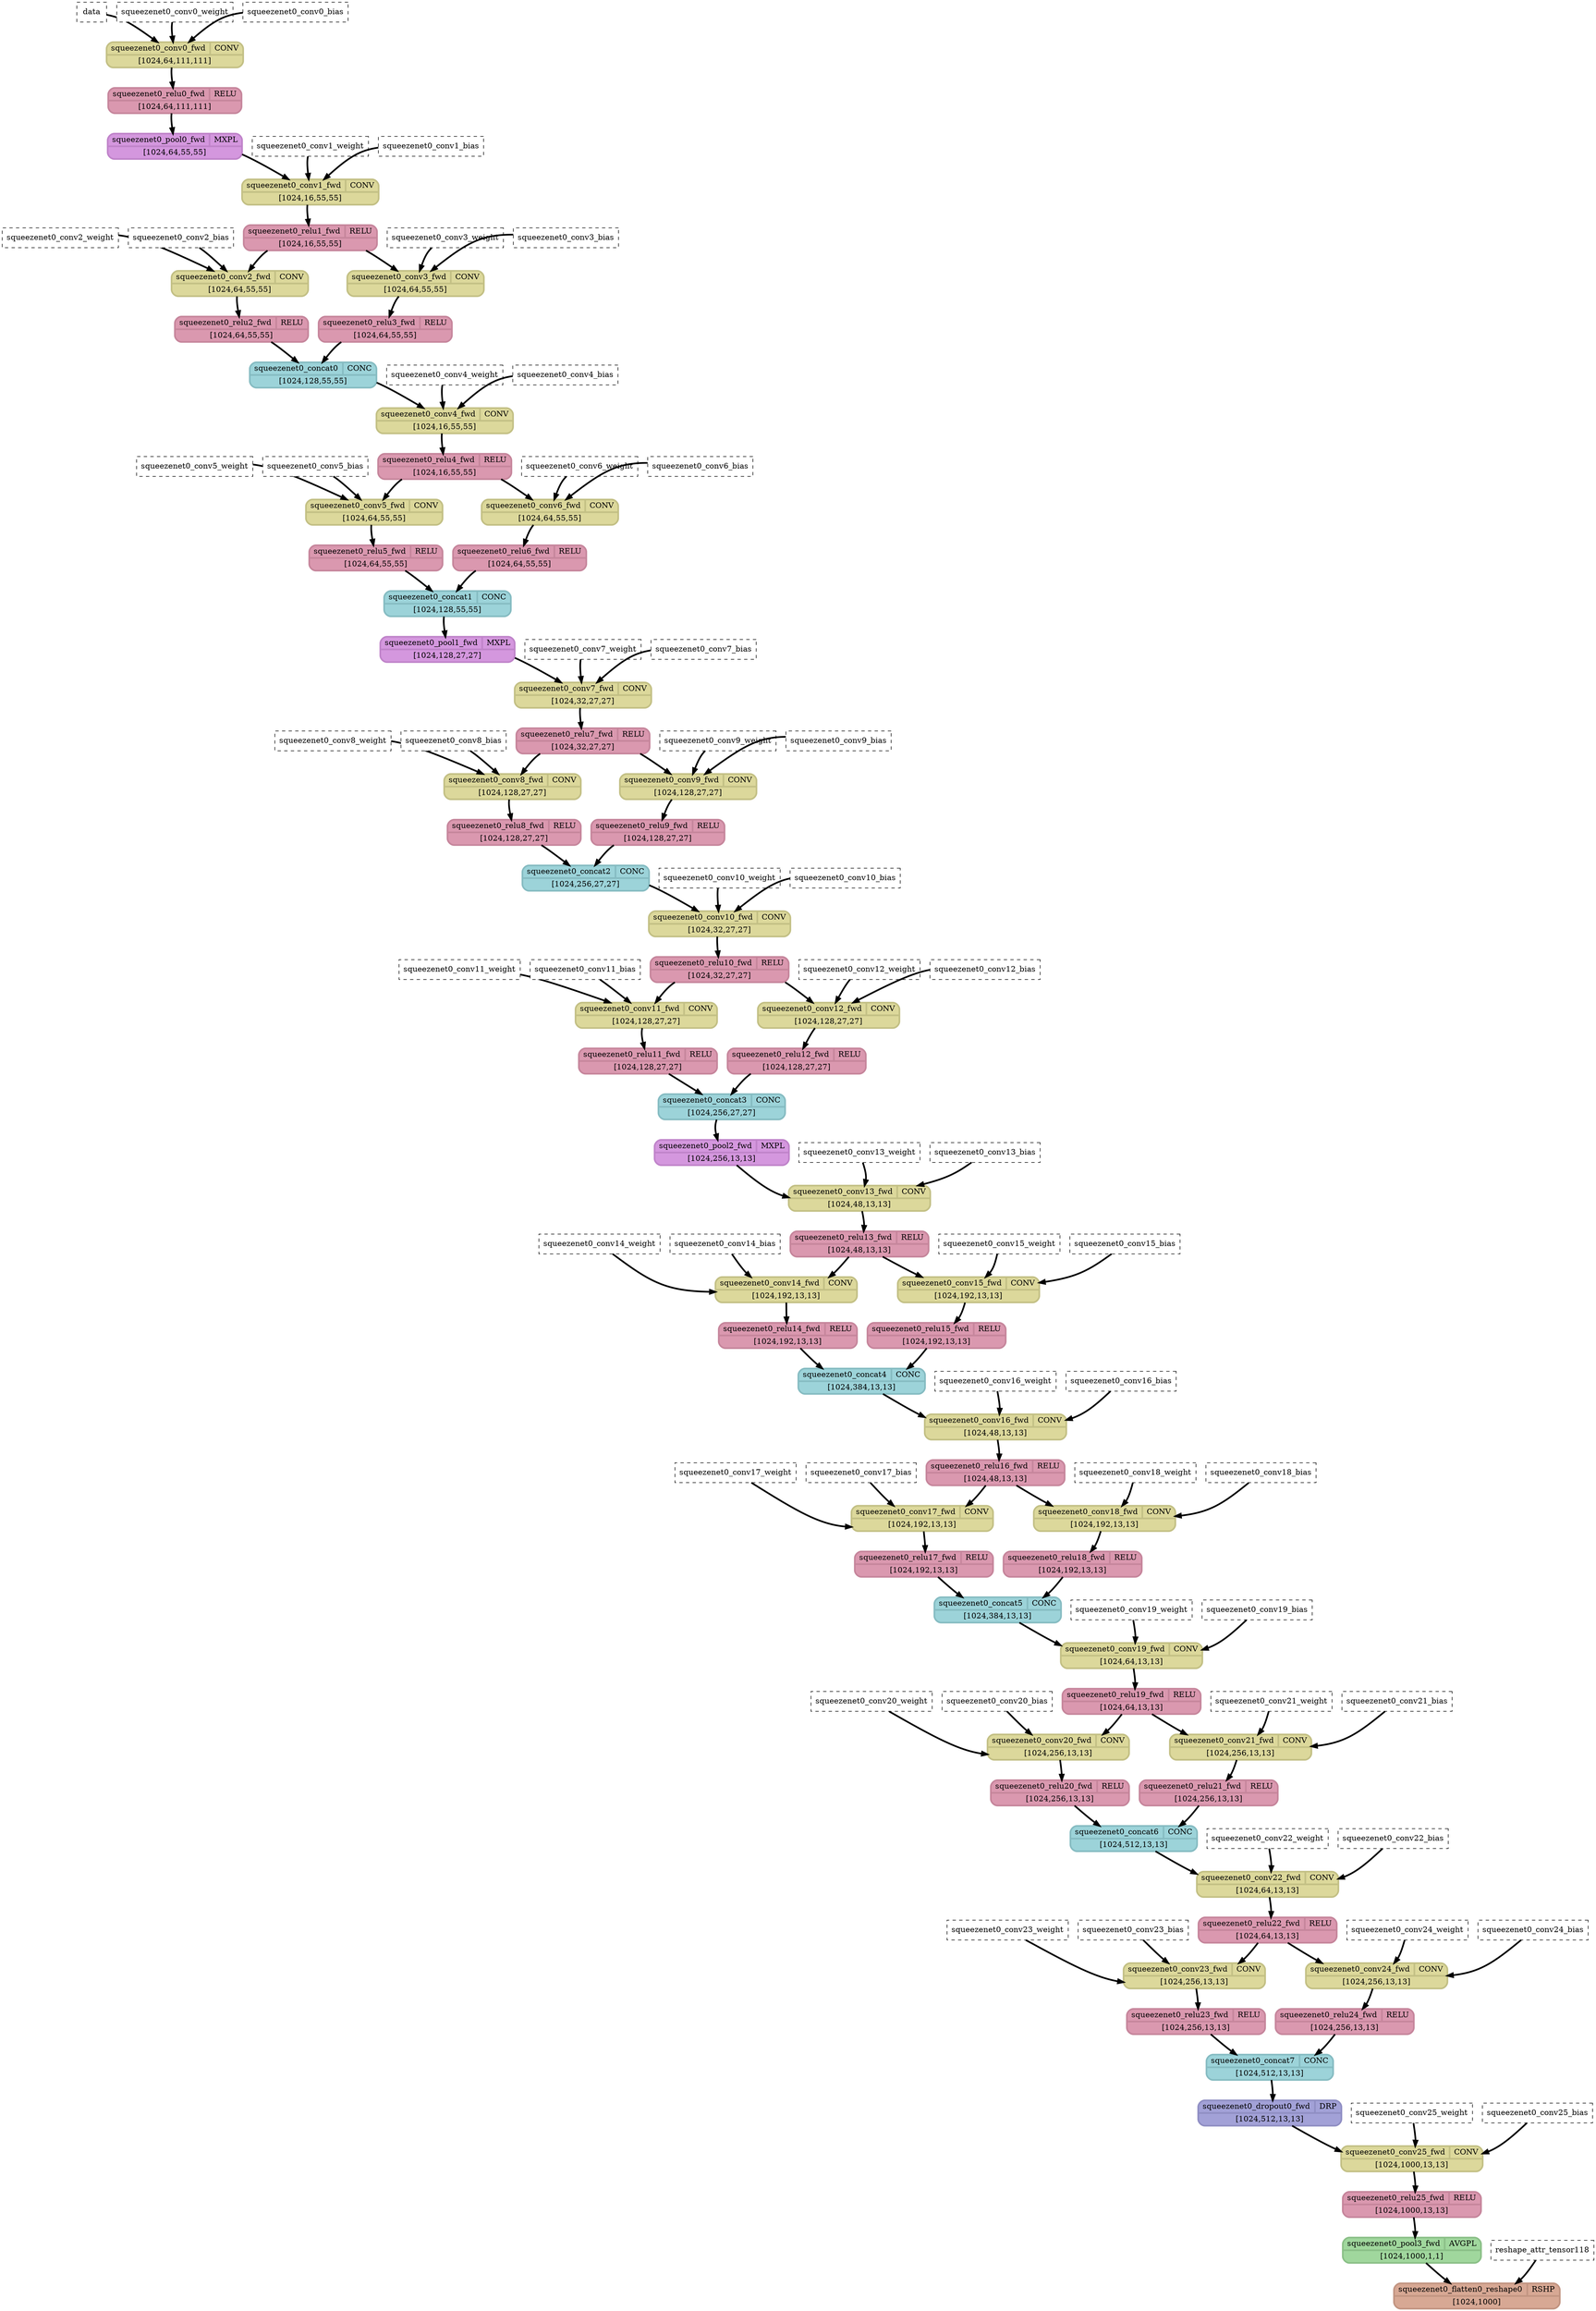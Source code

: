 strict digraph {
  graph [
    rankdir="TB"
    overlap=prism
    overlap_shrink=true
    splines=curved
  ];
  node [
    shape=Mrecord
  ];
  edge [
    penwidth=3
  ];

  // Node definitions.
  "data" [
    id=0
    name="data"
    type=constant_input
    label="data"
    inputs=""
    outputs=""
    shape=box
    style="filled,dashed"
    fillcolor="white"
  ];
  "squeezenet0_conv0_weight" [
    id=1
    name="squeezenet0_conv0_weight"
    type=constant_input
    label="squeezenet0_conv0_weight"
    inputs=""
    outputs=""
    shape=box
    style="filled,dashed"
    fillcolor="white"
  ];
  "squeezenet0_conv0_bias" [
    id=2
    name="squeezenet0_conv0_bias"
    type=constant_input
    label="squeezenet0_conv0_bias"
    inputs=""
    outputs=""
    shape=box
    style="filled,dashed"
    fillcolor="white"
  ];
  "squeezenet0_conv0_fwd" [
    id=3
    name="squeezenet0_conv0_fwd"
    type=Conv
    label="{ {squeezenet0_conv0_fwd  | CONV} | [1024,64,111,111] }"
    inputs="data;squeezenet0_conv0_weight;squeezenet0_conv0_bias"
    outputs="squeezenet0_conv0_fwd"
    penwidth=3
    style=filled
    color="#c3c085"
    fontcolor="#000000"
    fillcolor="#dcd89b"
  ];
  "squeezenet0_relu0_fwd" [
    id=4
    name="squeezenet0_relu0_fwd"
    type=Relu
    label="{ {squeezenet0_relu0_fwd  | RELU} | [1024,64,111,111] }"
    inputs="squeezenet0_conv0_fwd"
    outputs="squeezenet0_relu0_fwd"
    penwidth=3
    style=filled
    color="#c6869c"
    fontcolor="#000000"
    fillcolor="#da98af"
  ];
  "squeezenet0_pool0_fwd" [
    id=5
    name="squeezenet0_pool0_fwd"
    type=MaxPool
    label="{ {squeezenet0_pool0_fwd  | MXPL} | [1024,64,55,55] }"
    inputs="squeezenet0_relu0_fwd"
    outputs="squeezenet0_pool0_fwd"
    penwidth=3
    style=filled
    color="#c084ca"
    fontcolor="#000000"
    fillcolor="#d497de"
  ];
  "squeezenet0_conv1_weight" [
    id=6
    name="squeezenet0_conv1_weight"
    type=constant_input
    label="squeezenet0_conv1_weight"
    inputs=""
    outputs=""
    shape=box
    style="filled,dashed"
    fillcolor="white"
  ];
  "squeezenet0_conv1_bias" [
    id=7
    name="squeezenet0_conv1_bias"
    type=constant_input
    label="squeezenet0_conv1_bias"
    inputs=""
    outputs=""
    shape=box
    style="filled,dashed"
    fillcolor="white"
  ];
  "squeezenet0_conv1_fwd" [
    id=8
    name="squeezenet0_conv1_fwd"
    type=Conv
    label="{ {squeezenet0_conv1_fwd  | CONV} | [1024,16,55,55] }"
    inputs="squeezenet0_pool0_fwd;squeezenet0_conv1_weight;squeezenet0_conv1_bias"
    outputs="squeezenet0_conv1_fwd"
    penwidth=3
    style=filled
    color="#c3c085"
    fontcolor="#000000"
    fillcolor="#dcd89b"
  ];
  "squeezenet0_relu1_fwd" [
    id=9
    name="squeezenet0_relu1_fwd"
    type=Relu
    label="{ {squeezenet0_relu1_fwd  | RELU} | [1024,16,55,55] }"
    inputs="squeezenet0_conv1_fwd"
    outputs="squeezenet0_relu1_fwd"
    penwidth=3
    style=filled
    color="#c6869c"
    fontcolor="#000000"
    fillcolor="#da98af"
  ];
  "squeezenet0_conv2_weight" [
    id=10
    name="squeezenet0_conv2_weight"
    type=constant_input
    label="squeezenet0_conv2_weight"
    inputs=""
    outputs=""
    shape=box
    style="filled,dashed"
    fillcolor="white"
  ];
  "squeezenet0_conv2_bias" [
    id=11
    name="squeezenet0_conv2_bias"
    type=constant_input
    label="squeezenet0_conv2_bias"
    inputs=""
    outputs=""
    shape=box
    style="filled,dashed"
    fillcolor="white"
  ];
  "squeezenet0_conv2_fwd" [
    id=12
    name="squeezenet0_conv2_fwd"
    type=Conv
    label="{ {squeezenet0_conv2_fwd  | CONV} | [1024,64,55,55] }"
    inputs="squeezenet0_relu1_fwd;squeezenet0_conv2_weight;squeezenet0_conv2_bias"
    outputs="squeezenet0_conv2_fwd"
    penwidth=3
    style=filled
    color="#c3c085"
    fontcolor="#000000"
    fillcolor="#dcd89b"
  ];
  "squeezenet0_relu2_fwd" [
    id=13
    name="squeezenet0_relu2_fwd"
    type=Relu
    label="{ {squeezenet0_relu2_fwd  | RELU} | [1024,64,55,55] }"
    inputs="squeezenet0_conv2_fwd"
    outputs="squeezenet0_relu2_fwd"
    penwidth=3
    style=filled
    color="#c6869c"
    fontcolor="#000000"
    fillcolor="#da98af"
  ];
  "squeezenet0_conv3_weight" [
    id=14
    name="squeezenet0_conv3_weight"
    type=constant_input
    label="squeezenet0_conv3_weight"
    inputs=""
    outputs=""
    shape=box
    style="filled,dashed"
    fillcolor="white"
  ];
  "squeezenet0_conv3_bias" [
    id=15
    name="squeezenet0_conv3_bias"
    type=constant_input
    label="squeezenet0_conv3_bias"
    inputs=""
    outputs=""
    shape=box
    style="filled,dashed"
    fillcolor="white"
  ];
  "squeezenet0_conv3_fwd" [
    id=16
    name="squeezenet0_conv3_fwd"
    type=Conv
    label="{ {squeezenet0_conv3_fwd  | CONV} | [1024,64,55,55] }"
    inputs="squeezenet0_relu1_fwd;squeezenet0_conv3_weight;squeezenet0_conv3_bias"
    outputs="squeezenet0_conv3_fwd"
    penwidth=3
    style=filled
    color="#c3c085"
    fontcolor="#000000"
    fillcolor="#dcd89b"
  ];
  "squeezenet0_relu3_fwd" [
    id=17
    name="squeezenet0_relu3_fwd"
    type=Relu
    label="{ {squeezenet0_relu3_fwd  | RELU} | [1024,64,55,55] }"
    inputs="squeezenet0_conv3_fwd"
    outputs="squeezenet0_relu3_fwd"
    penwidth=3
    style=filled
    color="#c6869c"
    fontcolor="#000000"
    fillcolor="#da98af"
  ];
  "squeezenet0_concat0" [
    id=18
    name="squeezenet0_concat0"
    type=Concat
    label="{ {squeezenet0_concat0  | CONC} | [1024,128,55,55] }"
    inputs="squeezenet0_relu2_fwd;squeezenet0_relu3_fwd"
    outputs="squeezenet0_concat0"
    penwidth=3
    style=filled
    color="#86bcc2"
    fontcolor="#000000"
    fillcolor="#9cd3d9"
  ];
  "squeezenet0_conv4_weight" [
    id=19
    name="squeezenet0_conv4_weight"
    type=constant_input
    label="squeezenet0_conv4_weight"
    inputs=""
    outputs=""
    shape=box
    style="filled,dashed"
    fillcolor="white"
  ];
  "squeezenet0_conv4_bias" [
    id=20
    name="squeezenet0_conv4_bias"
    type=constant_input
    label="squeezenet0_conv4_bias"
    inputs=""
    outputs=""
    shape=box
    style="filled,dashed"
    fillcolor="white"
  ];
  "squeezenet0_conv4_fwd" [
    id=21
    name="squeezenet0_conv4_fwd"
    type=Conv
    label="{ {squeezenet0_conv4_fwd  | CONV} | [1024,16,55,55] }"
    inputs="squeezenet0_concat0;squeezenet0_conv4_weight;squeezenet0_conv4_bias"
    outputs="squeezenet0_conv4_fwd"
    penwidth=3
    style=filled
    color="#c3c085"
    fontcolor="#000000"
    fillcolor="#dcd89b"
  ];
  "squeezenet0_relu4_fwd" [
    id=22
    name="squeezenet0_relu4_fwd"
    type=Relu
    label="{ {squeezenet0_relu4_fwd  | RELU} | [1024,16,55,55] }"
    inputs="squeezenet0_conv4_fwd"
    outputs="squeezenet0_relu4_fwd"
    penwidth=3
    style=filled
    color="#c6869c"
    fontcolor="#000000"
    fillcolor="#da98af"
  ];
  "squeezenet0_conv5_weight" [
    id=23
    name="squeezenet0_conv5_weight"
    type=constant_input
    label="squeezenet0_conv5_weight"
    inputs=""
    outputs=""
    shape=box
    style="filled,dashed"
    fillcolor="white"
  ];
  "squeezenet0_conv5_bias" [
    id=24
    name="squeezenet0_conv5_bias"
    type=constant_input
    label="squeezenet0_conv5_bias"
    inputs=""
    outputs=""
    shape=box
    style="filled,dashed"
    fillcolor="white"
  ];
  "squeezenet0_conv5_fwd" [
    id=25
    name="squeezenet0_conv5_fwd"
    type=Conv
    label="{ {squeezenet0_conv5_fwd  | CONV} | [1024,64,55,55] }"
    inputs="squeezenet0_relu4_fwd;squeezenet0_conv5_weight;squeezenet0_conv5_bias"
    outputs="squeezenet0_conv5_fwd"
    penwidth=3
    style=filled
    color="#c3c085"
    fontcolor="#000000"
    fillcolor="#dcd89b"
  ];
  "squeezenet0_relu5_fwd" [
    id=26
    name="squeezenet0_relu5_fwd"
    type=Relu
    label="{ {squeezenet0_relu5_fwd  | RELU} | [1024,64,55,55] }"
    inputs="squeezenet0_conv5_fwd"
    outputs="squeezenet0_relu5_fwd"
    penwidth=3
    style=filled
    color="#c6869c"
    fontcolor="#000000"
    fillcolor="#da98af"
  ];
  "squeezenet0_conv6_weight" [
    id=27
    name="squeezenet0_conv6_weight"
    type=constant_input
    label="squeezenet0_conv6_weight"
    inputs=""
    outputs=""
    shape=box
    style="filled,dashed"
    fillcolor="white"
  ];
  "squeezenet0_conv6_bias" [
    id=28
    name="squeezenet0_conv6_bias"
    type=constant_input
    label="squeezenet0_conv6_bias"
    inputs=""
    outputs=""
    shape=box
    style="filled,dashed"
    fillcolor="white"
  ];
  "squeezenet0_conv6_fwd" [
    id=29
    name="squeezenet0_conv6_fwd"
    type=Conv
    label="{ {squeezenet0_conv6_fwd  | CONV} | [1024,64,55,55] }"
    inputs="squeezenet0_relu4_fwd;squeezenet0_conv6_weight;squeezenet0_conv6_bias"
    outputs="squeezenet0_conv6_fwd"
    penwidth=3
    style=filled
    color="#c3c085"
    fontcolor="#000000"
    fillcolor="#dcd89b"
  ];
  "squeezenet0_relu6_fwd" [
    id=30
    name="squeezenet0_relu6_fwd"
    type=Relu
    label="{ {squeezenet0_relu6_fwd  | RELU} | [1024,64,55,55] }"
    inputs="squeezenet0_conv6_fwd"
    outputs="squeezenet0_relu6_fwd"
    penwidth=3
    style=filled
    color="#c6869c"
    fontcolor="#000000"
    fillcolor="#da98af"
  ];
  "squeezenet0_concat1" [
    id=31
    name="squeezenet0_concat1"
    type=Concat
    label="{ {squeezenet0_concat1  | CONC} | [1024,128,55,55] }"
    inputs="squeezenet0_relu5_fwd;squeezenet0_relu6_fwd"
    outputs="squeezenet0_concat1"
    penwidth=3
    style=filled
    color="#86bcc2"
    fontcolor="#000000"
    fillcolor="#9cd3d9"
  ];
  "squeezenet0_pool1_fwd" [
    id=32
    name="squeezenet0_pool1_fwd"
    type=MaxPool
    label="{ {squeezenet0_pool1_fwd  | MXPL} | [1024,128,27,27] }"
    inputs="squeezenet0_concat1"
    outputs="squeezenet0_pool1_fwd"
    penwidth=3
    style=filled
    color="#c084ca"
    fontcolor="#000000"
    fillcolor="#d497de"
  ];
  "squeezenet0_conv7_weight" [
    id=33
    name="squeezenet0_conv7_weight"
    type=constant_input
    label="squeezenet0_conv7_weight"
    inputs=""
    outputs=""
    shape=box
    style="filled,dashed"
    fillcolor="white"
  ];
  "squeezenet0_conv7_bias" [
    id=34
    name="squeezenet0_conv7_bias"
    type=constant_input
    label="squeezenet0_conv7_bias"
    inputs=""
    outputs=""
    shape=box
    style="filled,dashed"
    fillcolor="white"
  ];
  "squeezenet0_conv7_fwd" [
    id=35
    name="squeezenet0_conv7_fwd"
    type=Conv
    label="{ {squeezenet0_conv7_fwd  | CONV} | [1024,32,27,27] }"
    inputs="squeezenet0_pool1_fwd;squeezenet0_conv7_weight;squeezenet0_conv7_bias"
    outputs="squeezenet0_conv7_fwd"
    penwidth=3
    style=filled
    color="#c3c085"
    fontcolor="#000000"
    fillcolor="#dcd89b"
  ];
  "squeezenet0_relu7_fwd" [
    id=36
    name="squeezenet0_relu7_fwd"
    type=Relu
    label="{ {squeezenet0_relu7_fwd  | RELU} | [1024,32,27,27] }"
    inputs="squeezenet0_conv7_fwd"
    outputs="squeezenet0_relu7_fwd"
    penwidth=3
    style=filled
    color="#c6869c"
    fontcolor="#000000"
    fillcolor="#da98af"
  ];
  "squeezenet0_conv8_weight" [
    id=37
    name="squeezenet0_conv8_weight"
    type=constant_input
    label="squeezenet0_conv8_weight"
    inputs=""
    outputs=""
    shape=box
    style="filled,dashed"
    fillcolor="white"
  ];
  "squeezenet0_conv8_bias" [
    id=38
    name="squeezenet0_conv8_bias"
    type=constant_input
    label="squeezenet0_conv8_bias"
    inputs=""
    outputs=""
    shape=box
    style="filled,dashed"
    fillcolor="white"
  ];
  "squeezenet0_conv8_fwd" [
    id=39
    name="squeezenet0_conv8_fwd"
    type=Conv
    label="{ {squeezenet0_conv8_fwd  | CONV} | [1024,128,27,27] }"
    inputs="squeezenet0_relu7_fwd;squeezenet0_conv8_weight;squeezenet0_conv8_bias"
    outputs="squeezenet0_conv8_fwd"
    penwidth=3
    style=filled
    color="#c3c085"
    fontcolor="#000000"
    fillcolor="#dcd89b"
  ];
  "squeezenet0_relu8_fwd" [
    id=40
    name="squeezenet0_relu8_fwd"
    type=Relu
    label="{ {squeezenet0_relu8_fwd  | RELU} | [1024,128,27,27] }"
    inputs="squeezenet0_conv8_fwd"
    outputs="squeezenet0_relu8_fwd"
    penwidth=3
    style=filled
    color="#c6869c"
    fontcolor="#000000"
    fillcolor="#da98af"
  ];
  "squeezenet0_conv9_weight" [
    id=41
    name="squeezenet0_conv9_weight"
    type=constant_input
    label="squeezenet0_conv9_weight"
    inputs=""
    outputs=""
    shape=box
    style="filled,dashed"
    fillcolor="white"
  ];
  "squeezenet0_conv9_bias" [
    id=42
    name="squeezenet0_conv9_bias"
    type=constant_input
    label="squeezenet0_conv9_bias"
    inputs=""
    outputs=""
    shape=box
    style="filled,dashed"
    fillcolor="white"
  ];
  "squeezenet0_conv9_fwd" [
    id=43
    name="squeezenet0_conv9_fwd"
    type=Conv
    label="{ {squeezenet0_conv9_fwd  | CONV} | [1024,128,27,27] }"
    inputs="squeezenet0_relu7_fwd;squeezenet0_conv9_weight;squeezenet0_conv9_bias"
    outputs="squeezenet0_conv9_fwd"
    penwidth=3
    style=filled
    color="#c3c085"
    fontcolor="#000000"
    fillcolor="#dcd89b"
  ];
  "squeezenet0_relu9_fwd" [
    id=44
    name="squeezenet0_relu9_fwd"
    type=Relu
    label="{ {squeezenet0_relu9_fwd  | RELU} | [1024,128,27,27] }"
    inputs="squeezenet0_conv9_fwd"
    outputs="squeezenet0_relu9_fwd"
    penwidth=3
    style=filled
    color="#c6869c"
    fontcolor="#000000"
    fillcolor="#da98af"
  ];
  "squeezenet0_concat2" [
    id=45
    name="squeezenet0_concat2"
    type=Concat
    label="{ {squeezenet0_concat2  | CONC} | [1024,256,27,27] }"
    inputs="squeezenet0_relu8_fwd;squeezenet0_relu9_fwd"
    outputs="squeezenet0_concat2"
    penwidth=3
    style=filled
    color="#86bcc2"
    fontcolor="#000000"
    fillcolor="#9cd3d9"
  ];
  "squeezenet0_conv10_weight" [
    id=46
    name="squeezenet0_conv10_weight"
    type=constant_input
    label="squeezenet0_conv10_weight"
    inputs=""
    outputs=""
    shape=box
    style="filled,dashed"
    fillcolor="white"
  ];
  "squeezenet0_conv10_bias" [
    id=47
    name="squeezenet0_conv10_bias"
    type=constant_input
    label="squeezenet0_conv10_bias"
    inputs=""
    outputs=""
    shape=box
    style="filled,dashed"
    fillcolor="white"
  ];
  "squeezenet0_conv10_fwd" [
    id=48
    name="squeezenet0_conv10_fwd"
    type=Conv
    label="{ {squeezenet0_conv10_fwd  | CONV} | [1024,32,27,27] }"
    inputs="squeezenet0_concat2;squeezenet0_conv10_weight;squeezenet0_conv10_bias"
    outputs="squeezenet0_conv10_fwd"
    penwidth=3
    style=filled
    color="#c3c085"
    fontcolor="#000000"
    fillcolor="#dcd89b"
  ];
  "squeezenet0_relu10_fwd" [
    id=49
    name="squeezenet0_relu10_fwd"
    type=Relu
    label="{ {squeezenet0_relu10_fwd  | RELU} | [1024,32,27,27] }"
    inputs="squeezenet0_conv10_fwd"
    outputs="squeezenet0_relu10_fwd"
    penwidth=3
    style=filled
    color="#c6869c"
    fontcolor="#000000"
    fillcolor="#da98af"
  ];
  "squeezenet0_conv11_weight" [
    id=50
    name="squeezenet0_conv11_weight"
    type=constant_input
    label="squeezenet0_conv11_weight"
    inputs=""
    outputs=""
    shape=box
    style="filled,dashed"
    fillcolor="white"
  ];
  "squeezenet0_conv11_bias" [
    id=51
    name="squeezenet0_conv11_bias"
    type=constant_input
    label="squeezenet0_conv11_bias"
    inputs=""
    outputs=""
    shape=box
    style="filled,dashed"
    fillcolor="white"
  ];
  "squeezenet0_conv11_fwd" [
    id=52
    name="squeezenet0_conv11_fwd"
    type=Conv
    label="{ {squeezenet0_conv11_fwd  | CONV} | [1024,128,27,27] }"
    inputs="squeezenet0_relu10_fwd;squeezenet0_conv11_weight;squeezenet0_conv11_bias"
    outputs="squeezenet0_conv11_fwd"
    penwidth=3
    style=filled
    color="#c3c085"
    fontcolor="#000000"
    fillcolor="#dcd89b"
  ];
  "squeezenet0_relu11_fwd" [
    id=53
    name="squeezenet0_relu11_fwd"
    type=Relu
    label="{ {squeezenet0_relu11_fwd  | RELU} | [1024,128,27,27] }"
    inputs="squeezenet0_conv11_fwd"
    outputs="squeezenet0_relu11_fwd"
    penwidth=3
    style=filled
    color="#c6869c"
    fontcolor="#000000"
    fillcolor="#da98af"
  ];
  "squeezenet0_conv12_weight" [
    id=54
    name="squeezenet0_conv12_weight"
    type=constant_input
    label="squeezenet0_conv12_weight"
    inputs=""
    outputs=""
    shape=box
    style="filled,dashed"
    fillcolor="white"
  ];
  "squeezenet0_conv12_bias" [
    id=55
    name="squeezenet0_conv12_bias"
    type=constant_input
    label="squeezenet0_conv12_bias"
    inputs=""
    outputs=""
    shape=box
    style="filled,dashed"
    fillcolor="white"
  ];
  "squeezenet0_conv12_fwd" [
    id=56
    name="squeezenet0_conv12_fwd"
    type=Conv
    label="{ {squeezenet0_conv12_fwd  | CONV} | [1024,128,27,27] }"
    inputs="squeezenet0_relu10_fwd;squeezenet0_conv12_weight;squeezenet0_conv12_bias"
    outputs="squeezenet0_conv12_fwd"
    penwidth=3
    style=filled
    color="#c3c085"
    fontcolor="#000000"
    fillcolor="#dcd89b"
  ];
  "squeezenet0_relu12_fwd" [
    id=57
    name="squeezenet0_relu12_fwd"
    type=Relu
    label="{ {squeezenet0_relu12_fwd  | RELU} | [1024,128,27,27] }"
    inputs="squeezenet0_conv12_fwd"
    outputs="squeezenet0_relu12_fwd"
    penwidth=3
    style=filled
    color="#c6869c"
    fontcolor="#000000"
    fillcolor="#da98af"
  ];
  "squeezenet0_concat3" [
    id=58
    name="squeezenet0_concat3"
    type=Concat
    label="{ {squeezenet0_concat3  | CONC} | [1024,256,27,27] }"
    inputs="squeezenet0_relu11_fwd;squeezenet0_relu12_fwd"
    outputs="squeezenet0_concat3"
    penwidth=3
    style=filled
    color="#86bcc2"
    fontcolor="#000000"
    fillcolor="#9cd3d9"
  ];
  "squeezenet0_pool2_fwd" [
    id=59
    name="squeezenet0_pool2_fwd"
    type=MaxPool
    label="{ {squeezenet0_pool2_fwd  | MXPL} | [1024,256,13,13] }"
    inputs="squeezenet0_concat3"
    outputs="squeezenet0_pool2_fwd"
    penwidth=3
    style=filled
    color="#c084ca"
    fontcolor="#000000"
    fillcolor="#d497de"
  ];
  "squeezenet0_conv13_weight" [
    id=60
    name="squeezenet0_conv13_weight"
    type=constant_input
    label="squeezenet0_conv13_weight"
    inputs=""
    outputs=""
    shape=box
    style="filled,dashed"
    fillcolor="white"
  ];
  "squeezenet0_conv13_bias" [
    id=61
    name="squeezenet0_conv13_bias"
    type=constant_input
    label="squeezenet0_conv13_bias"
    inputs=""
    outputs=""
    shape=box
    style="filled,dashed"
    fillcolor="white"
  ];
  "squeezenet0_conv13_fwd" [
    id=62
    name="squeezenet0_conv13_fwd"
    type=Conv
    label="{ {squeezenet0_conv13_fwd  | CONV} | [1024,48,13,13] }"
    inputs="squeezenet0_pool2_fwd;squeezenet0_conv13_weight;squeezenet0_conv13_bias"
    outputs="squeezenet0_conv13_fwd"
    penwidth=3
    style=filled
    color="#c3c085"
    fontcolor="#000000"
    fillcolor="#dcd89b"
  ];
  "squeezenet0_relu13_fwd" [
    id=63
    name="squeezenet0_relu13_fwd"
    type=Relu
    label="{ {squeezenet0_relu13_fwd  | RELU} | [1024,48,13,13] }"
    inputs="squeezenet0_conv13_fwd"
    outputs="squeezenet0_relu13_fwd"
    penwidth=3
    style=filled
    color="#c6869c"
    fontcolor="#000000"
    fillcolor="#da98af"
  ];
  "squeezenet0_conv14_weight" [
    id=64
    name="squeezenet0_conv14_weight"
    type=constant_input
    label="squeezenet0_conv14_weight"
    inputs=""
    outputs=""
    shape=box
    style="filled,dashed"
    fillcolor="white"
  ];
  "squeezenet0_conv14_bias" [
    id=65
    name="squeezenet0_conv14_bias"
    type=constant_input
    label="squeezenet0_conv14_bias"
    inputs=""
    outputs=""
    shape=box
    style="filled,dashed"
    fillcolor="white"
  ];
  "squeezenet0_conv14_fwd" [
    id=66
    name="squeezenet0_conv14_fwd"
    type=Conv
    label="{ {squeezenet0_conv14_fwd  | CONV} | [1024,192,13,13] }"
    inputs="squeezenet0_relu13_fwd;squeezenet0_conv14_weight;squeezenet0_conv14_bias"
    outputs="squeezenet0_conv14_fwd"
    penwidth=3
    style=filled
    color="#c3c085"
    fontcolor="#000000"
    fillcolor="#dcd89b"
  ];
  "squeezenet0_relu14_fwd" [
    id=67
    name="squeezenet0_relu14_fwd"
    type=Relu
    label="{ {squeezenet0_relu14_fwd  | RELU} | [1024,192,13,13] }"
    inputs="squeezenet0_conv14_fwd"
    outputs="squeezenet0_relu14_fwd"
    penwidth=3
    style=filled
    color="#c6869c"
    fontcolor="#000000"
    fillcolor="#da98af"
  ];
  "squeezenet0_conv15_weight" [
    id=68
    name="squeezenet0_conv15_weight"
    type=constant_input
    label="squeezenet0_conv15_weight"
    inputs=""
    outputs=""
    shape=box
    style="filled,dashed"
    fillcolor="white"
  ];
  "squeezenet0_conv15_bias" [
    id=69
    name="squeezenet0_conv15_bias"
    type=constant_input
    label="squeezenet0_conv15_bias"
    inputs=""
    outputs=""
    shape=box
    style="filled,dashed"
    fillcolor="white"
  ];
  "squeezenet0_conv15_fwd" [
    id=70
    name="squeezenet0_conv15_fwd"
    type=Conv
    label="{ {squeezenet0_conv15_fwd  | CONV} | [1024,192,13,13] }"
    inputs="squeezenet0_relu13_fwd;squeezenet0_conv15_weight;squeezenet0_conv15_bias"
    outputs="squeezenet0_conv15_fwd"
    penwidth=3
    style=filled
    color="#c3c085"
    fontcolor="#000000"
    fillcolor="#dcd89b"
  ];
  "squeezenet0_relu15_fwd" [
    id=71
    name="squeezenet0_relu15_fwd"
    type=Relu
    label="{ {squeezenet0_relu15_fwd  | RELU} | [1024,192,13,13] }"
    inputs="squeezenet0_conv15_fwd"
    outputs="squeezenet0_relu15_fwd"
    penwidth=3
    style=filled
    color="#c6869c"
    fontcolor="#000000"
    fillcolor="#da98af"
  ];
  "squeezenet0_concat4" [
    id=72
    name="squeezenet0_concat4"
    type=Concat
    label="{ {squeezenet0_concat4  | CONC} | [1024,384,13,13] }"
    inputs="squeezenet0_relu14_fwd;squeezenet0_relu15_fwd"
    outputs="squeezenet0_concat4"
    penwidth=3
    style=filled
    color="#86bcc2"
    fontcolor="#000000"
    fillcolor="#9cd3d9"
  ];
  "squeezenet0_conv16_weight" [
    id=73
    name="squeezenet0_conv16_weight"
    type=constant_input
    label="squeezenet0_conv16_weight"
    inputs=""
    outputs=""
    shape=box
    style="filled,dashed"
    fillcolor="white"
  ];
  "squeezenet0_conv16_bias" [
    id=74
    name="squeezenet0_conv16_bias"
    type=constant_input
    label="squeezenet0_conv16_bias"
    inputs=""
    outputs=""
    shape=box
    style="filled,dashed"
    fillcolor="white"
  ];
  "squeezenet0_conv16_fwd" [
    id=75
    name="squeezenet0_conv16_fwd"
    type=Conv
    label="{ {squeezenet0_conv16_fwd  | CONV} | [1024,48,13,13] }"
    inputs="squeezenet0_concat4;squeezenet0_conv16_weight;squeezenet0_conv16_bias"
    outputs="squeezenet0_conv16_fwd"
    penwidth=3
    style=filled
    color="#c3c085"
    fontcolor="#000000"
    fillcolor="#dcd89b"
  ];
  "squeezenet0_relu16_fwd" [
    id=76
    name="squeezenet0_relu16_fwd"
    type=Relu
    label="{ {squeezenet0_relu16_fwd  | RELU} | [1024,48,13,13] }"
    inputs="squeezenet0_conv16_fwd"
    outputs="squeezenet0_relu16_fwd"
    penwidth=3
    style=filled
    color="#c6869c"
    fontcolor="#000000"
    fillcolor="#da98af"
  ];
  "squeezenet0_conv17_weight" [
    id=77
    name="squeezenet0_conv17_weight"
    type=constant_input
    label="squeezenet0_conv17_weight"
    inputs=""
    outputs=""
    shape=box
    style="filled,dashed"
    fillcolor="white"
  ];
  "squeezenet0_conv17_bias" [
    id=78
    name="squeezenet0_conv17_bias"
    type=constant_input
    label="squeezenet0_conv17_bias"
    inputs=""
    outputs=""
    shape=box
    style="filled,dashed"
    fillcolor="white"
  ];
  "squeezenet0_conv17_fwd" [
    id=79
    name="squeezenet0_conv17_fwd"
    type=Conv
    label="{ {squeezenet0_conv17_fwd  | CONV} | [1024,192,13,13] }"
    inputs="squeezenet0_relu16_fwd;squeezenet0_conv17_weight;squeezenet0_conv17_bias"
    outputs="squeezenet0_conv17_fwd"
    penwidth=3
    style=filled
    color="#c3c085"
    fontcolor="#000000"
    fillcolor="#dcd89b"
  ];
  "squeezenet0_relu17_fwd" [
    id=80
    name="squeezenet0_relu17_fwd"
    type=Relu
    label="{ {squeezenet0_relu17_fwd  | RELU} | [1024,192,13,13] }"
    inputs="squeezenet0_conv17_fwd"
    outputs="squeezenet0_relu17_fwd"
    penwidth=3
    style=filled
    color="#c6869c"
    fontcolor="#000000"
    fillcolor="#da98af"
  ];
  "squeezenet0_conv18_weight" [
    id=81
    name="squeezenet0_conv18_weight"
    type=constant_input
    label="squeezenet0_conv18_weight"
    inputs=""
    outputs=""
    shape=box
    style="filled,dashed"
    fillcolor="white"
  ];
  "squeezenet0_conv18_bias" [
    id=82
    name="squeezenet0_conv18_bias"
    type=constant_input
    label="squeezenet0_conv18_bias"
    inputs=""
    outputs=""
    shape=box
    style="filled,dashed"
    fillcolor="white"
  ];
  "squeezenet0_conv18_fwd" [
    id=83
    name="squeezenet0_conv18_fwd"
    type=Conv
    label="{ {squeezenet0_conv18_fwd  | CONV} | [1024,192,13,13] }"
    inputs="squeezenet0_relu16_fwd;squeezenet0_conv18_weight;squeezenet0_conv18_bias"
    outputs="squeezenet0_conv18_fwd"
    penwidth=3
    style=filled
    color="#c3c085"
    fontcolor="#000000"
    fillcolor="#dcd89b"
  ];
  "squeezenet0_relu18_fwd" [
    id=84
    name="squeezenet0_relu18_fwd"
    type=Relu
    label="{ {squeezenet0_relu18_fwd  | RELU} | [1024,192,13,13] }"
    inputs="squeezenet0_conv18_fwd"
    outputs="squeezenet0_relu18_fwd"
    penwidth=3
    style=filled
    color="#c6869c"
    fontcolor="#000000"
    fillcolor="#da98af"
  ];
  "squeezenet0_concat5" [
    id=85
    name="squeezenet0_concat5"
    type=Concat
    label="{ {squeezenet0_concat5  | CONC} | [1024,384,13,13] }"
    inputs="squeezenet0_relu17_fwd;squeezenet0_relu18_fwd"
    outputs="squeezenet0_concat5"
    penwidth=3
    style=filled
    color="#86bcc2"
    fontcolor="#000000"
    fillcolor="#9cd3d9"
  ];
  "squeezenet0_conv19_weight" [
    id=86
    name="squeezenet0_conv19_weight"
    type=constant_input
    label="squeezenet0_conv19_weight"
    inputs=""
    outputs=""
    shape=box
    style="filled,dashed"
    fillcolor="white"
  ];
  "squeezenet0_conv19_bias" [
    id=87
    name="squeezenet0_conv19_bias"
    type=constant_input
    label="squeezenet0_conv19_bias"
    inputs=""
    outputs=""
    shape=box
    style="filled,dashed"
    fillcolor="white"
  ];
  "squeezenet0_conv19_fwd" [
    id=88
    name="squeezenet0_conv19_fwd"
    type=Conv
    label="{ {squeezenet0_conv19_fwd  | CONV} | [1024,64,13,13] }"
    inputs="squeezenet0_concat5;squeezenet0_conv19_weight;squeezenet0_conv19_bias"
    outputs="squeezenet0_conv19_fwd"
    penwidth=3
    style=filled
    color="#c3c085"
    fontcolor="#000000"
    fillcolor="#dcd89b"
  ];
  "squeezenet0_relu19_fwd" [
    id=89
    name="squeezenet0_relu19_fwd"
    type=Relu
    label="{ {squeezenet0_relu19_fwd  | RELU} | [1024,64,13,13] }"
    inputs="squeezenet0_conv19_fwd"
    outputs="squeezenet0_relu19_fwd"
    penwidth=3
    style=filled
    color="#c6869c"
    fontcolor="#000000"
    fillcolor="#da98af"
  ];
  "squeezenet0_conv20_weight" [
    id=90
    name="squeezenet0_conv20_weight"
    type=constant_input
    label="squeezenet0_conv20_weight"
    inputs=""
    outputs=""
    shape=box
    style="filled,dashed"
    fillcolor="white"
  ];
  "squeezenet0_conv20_bias" [
    id=91
    name="squeezenet0_conv20_bias"
    type=constant_input
    label="squeezenet0_conv20_bias"
    inputs=""
    outputs=""
    shape=box
    style="filled,dashed"
    fillcolor="white"
  ];
  "squeezenet0_conv20_fwd" [
    id=92
    name="squeezenet0_conv20_fwd"
    type=Conv
    label="{ {squeezenet0_conv20_fwd  | CONV} | [1024,256,13,13] }"
    inputs="squeezenet0_relu19_fwd;squeezenet0_conv20_weight;squeezenet0_conv20_bias"
    outputs="squeezenet0_conv20_fwd"
    penwidth=3
    style=filled
    color="#c3c085"
    fontcolor="#000000"
    fillcolor="#dcd89b"
  ];
  "squeezenet0_relu20_fwd" [
    id=93
    name="squeezenet0_relu20_fwd"
    type=Relu
    label="{ {squeezenet0_relu20_fwd  | RELU} | [1024,256,13,13] }"
    inputs="squeezenet0_conv20_fwd"
    outputs="squeezenet0_relu20_fwd"
    penwidth=3
    style=filled
    color="#c6869c"
    fontcolor="#000000"
    fillcolor="#da98af"
  ];
  "squeezenet0_conv21_weight" [
    id=94
    name="squeezenet0_conv21_weight"
    type=constant_input
    label="squeezenet0_conv21_weight"
    inputs=""
    outputs=""
    shape=box
    style="filled,dashed"
    fillcolor="white"
  ];
  "squeezenet0_conv21_bias" [
    id=95
    name="squeezenet0_conv21_bias"
    type=constant_input
    label="squeezenet0_conv21_bias"
    inputs=""
    outputs=""
    shape=box
    style="filled,dashed"
    fillcolor="white"
  ];
  "squeezenet0_conv21_fwd" [
    id=96
    name="squeezenet0_conv21_fwd"
    type=Conv
    label="{ {squeezenet0_conv21_fwd  | CONV} | [1024,256,13,13] }"
    inputs="squeezenet0_relu19_fwd;squeezenet0_conv21_weight;squeezenet0_conv21_bias"
    outputs="squeezenet0_conv21_fwd"
    penwidth=3
    style=filled
    color="#c3c085"
    fontcolor="#000000"
    fillcolor="#dcd89b"
  ];
  "squeezenet0_relu21_fwd" [
    id=97
    name="squeezenet0_relu21_fwd"
    type=Relu
    label="{ {squeezenet0_relu21_fwd  | RELU} | [1024,256,13,13] }"
    inputs="squeezenet0_conv21_fwd"
    outputs="squeezenet0_relu21_fwd"
    penwidth=3
    style=filled
    color="#c6869c"
    fontcolor="#000000"
    fillcolor="#da98af"
  ];
  "squeezenet0_concat6" [
    id=98
    name="squeezenet0_concat6"
    type=Concat
    label="{ {squeezenet0_concat6  | CONC} | [1024,512,13,13] }"
    inputs="squeezenet0_relu20_fwd;squeezenet0_relu21_fwd"
    outputs="squeezenet0_concat6"
    penwidth=3
    style=filled
    color="#86bcc2"
    fontcolor="#000000"
    fillcolor="#9cd3d9"
  ];
  "squeezenet0_conv22_weight" [
    id=99
    name="squeezenet0_conv22_weight"
    type=constant_input
    label="squeezenet0_conv22_weight"
    inputs=""
    outputs=""
    shape=box
    style="filled,dashed"
    fillcolor="white"
  ];
  "squeezenet0_conv22_bias" [
    id=100
    name="squeezenet0_conv22_bias"
    type=constant_input
    label="squeezenet0_conv22_bias"
    inputs=""
    outputs=""
    shape=box
    style="filled,dashed"
    fillcolor="white"
  ];
  "squeezenet0_conv22_fwd" [
    id=101
    name="squeezenet0_conv22_fwd"
    type=Conv
    label="{ {squeezenet0_conv22_fwd  | CONV} | [1024,64,13,13] }"
    inputs="squeezenet0_concat6;squeezenet0_conv22_weight;squeezenet0_conv22_bias"
    outputs="squeezenet0_conv22_fwd"
    penwidth=3
    style=filled
    color="#c3c085"
    fontcolor="#000000"
    fillcolor="#dcd89b"
  ];
  "squeezenet0_relu22_fwd" [
    id=102
    name="squeezenet0_relu22_fwd"
    type=Relu
    label="{ {squeezenet0_relu22_fwd  | RELU} | [1024,64,13,13] }"
    inputs="squeezenet0_conv22_fwd"
    outputs="squeezenet0_relu22_fwd"
    penwidth=3
    style=filled
    color="#c6869c"
    fontcolor="#000000"
    fillcolor="#da98af"
  ];
  "squeezenet0_conv23_weight" [
    id=103
    name="squeezenet0_conv23_weight"
    type=constant_input
    label="squeezenet0_conv23_weight"
    inputs=""
    outputs=""
    shape=box
    style="filled,dashed"
    fillcolor="white"
  ];
  "squeezenet0_conv23_bias" [
    id=104
    name="squeezenet0_conv23_bias"
    type=constant_input
    label="squeezenet0_conv23_bias"
    inputs=""
    outputs=""
    shape=box
    style="filled,dashed"
    fillcolor="white"
  ];
  "squeezenet0_conv23_fwd" [
    id=105
    name="squeezenet0_conv23_fwd"
    type=Conv
    label="{ {squeezenet0_conv23_fwd  | CONV} | [1024,256,13,13] }"
    inputs="squeezenet0_relu22_fwd;squeezenet0_conv23_weight;squeezenet0_conv23_bias"
    outputs="squeezenet0_conv23_fwd"
    penwidth=3
    style=filled
    color="#c3c085"
    fontcolor="#000000"
    fillcolor="#dcd89b"
  ];
  "squeezenet0_relu23_fwd" [
    id=106
    name="squeezenet0_relu23_fwd"
    type=Relu
    label="{ {squeezenet0_relu23_fwd  | RELU} | [1024,256,13,13] }"
    inputs="squeezenet0_conv23_fwd"
    outputs="squeezenet0_relu23_fwd"
    penwidth=3
    style=filled
    color="#c6869c"
    fontcolor="#000000"
    fillcolor="#da98af"
  ];
  "squeezenet0_conv24_weight" [
    id=107
    name="squeezenet0_conv24_weight"
    type=constant_input
    label="squeezenet0_conv24_weight"
    inputs=""
    outputs=""
    shape=box
    style="filled,dashed"
    fillcolor="white"
  ];
  "squeezenet0_conv24_bias" [
    id=108
    name="squeezenet0_conv24_bias"
    type=constant_input
    label="squeezenet0_conv24_bias"
    inputs=""
    outputs=""
    shape=box
    style="filled,dashed"
    fillcolor="white"
  ];
  "squeezenet0_conv24_fwd" [
    id=109
    name="squeezenet0_conv24_fwd"
    type=Conv
    label="{ {squeezenet0_conv24_fwd  | CONV} | [1024,256,13,13] }"
    inputs="squeezenet0_relu22_fwd;squeezenet0_conv24_weight;squeezenet0_conv24_bias"
    outputs="squeezenet0_conv24_fwd"
    penwidth=3
    style=filled
    color="#c3c085"
    fontcolor="#000000"
    fillcolor="#dcd89b"
  ];
  "squeezenet0_relu24_fwd" [
    id=110
    name="squeezenet0_relu24_fwd"
    type=Relu
    label="{ {squeezenet0_relu24_fwd  | RELU} | [1024,256,13,13] }"
    inputs="squeezenet0_conv24_fwd"
    outputs="squeezenet0_relu24_fwd"
    penwidth=3
    style=filled
    color="#c6869c"
    fontcolor="#000000"
    fillcolor="#da98af"
  ];
  "squeezenet0_concat7" [
    id=111
    name="squeezenet0_concat7"
    type=Concat
    label="{ {squeezenet0_concat7  | CONC} | [1024,512,13,13] }"
    inputs="squeezenet0_relu23_fwd;squeezenet0_relu24_fwd"
    outputs="squeezenet0_concat7"
    penwidth=3
    style=filled
    color="#86bcc2"
    fontcolor="#000000"
    fillcolor="#9cd3d9"
  ];
  "squeezenet0_dropout0_fwd" [
    id=112
    name="squeezenet0_dropout0_fwd"
    type=Dropout
    label="{ {squeezenet0_dropout0_fwd  | DRP} | [1024,512,13,13] }"
    inputs="squeezenet0_concat7"
    outputs="squeezenet0_dropout0_fwd"
    penwidth=3
    style=filled
    color="#908fc4"
    fontcolor="#000000"
    fillcolor="#a2a1d7"
  ];
  "squeezenet0_conv25_weight" [
    id=113
    name="squeezenet0_conv25_weight"
    type=constant_input
    label="squeezenet0_conv25_weight"
    inputs=""
    outputs=""
    shape=box
    style="filled,dashed"
    fillcolor="white"
  ];
  "squeezenet0_conv25_bias" [
    id=114
    name="squeezenet0_conv25_bias"
    type=constant_input
    label="squeezenet0_conv25_bias"
    inputs=""
    outputs=""
    shape=box
    style="filled,dashed"
    fillcolor="white"
  ];
  "squeezenet0_conv25_fwd" [
    id=115
    name="squeezenet0_conv25_fwd"
    type=Conv
    label="{ {squeezenet0_conv25_fwd  | CONV} | [1024,1000,13,13] }"
    inputs="squeezenet0_dropout0_fwd;squeezenet0_conv25_weight;squeezenet0_conv25_bias"
    outputs="squeezenet0_conv25_fwd"
    penwidth=3
    style=filled
    color="#c3c085"
    fontcolor="#000000"
    fillcolor="#dcd89b"
  ];
  "squeezenet0_relu25_fwd" [
    id=116
    name="squeezenet0_relu25_fwd"
    type=Relu
    label="{ {squeezenet0_relu25_fwd  | RELU} | [1024,1000,13,13] }"
    inputs="squeezenet0_conv25_fwd"
    outputs="squeezenet0_relu25_fwd"
    penwidth=3
    style=filled
    color="#c6869c"
    fontcolor="#000000"
    fillcolor="#da98af"
  ];
  "squeezenet0_pool3_fwd" [
    id=117
    name="squeezenet0_pool3_fwd"
    type=AveragePool
    label="{ {squeezenet0_pool3_fwd  | AVGPL} | [1024,1000,1,1] }"
    inputs="squeezenet0_relu25_fwd"
    outputs="squeezenet0_pool3_fwd"
    penwidth=3
    style=filled
    color="#8bc088"
    fontcolor="#000000"
    fillcolor="#a0d79d"
  ];
  "reshape_attr_tensor118" [
    id=118
    name="reshape_attr_tensor118"
    type=constant_input
    label="reshape_attr_tensor118"
    inputs=""
    outputs=""
    shape=box
    style="filled,dashed"
    fillcolor="white"
  ];
  "squeezenet0_flatten0_reshape0" [
    id=119
    name="squeezenet0_flatten0_reshape0"
    type=Reshape
    label="{ {squeezenet0_flatten0_reshape0  | RSHP} | [1024,1000] }"
    inputs="squeezenet0_pool3_fwd;reshape_attr_tensor118"
    outputs="squeezenet0_flatten0_reshape0"
    penwidth=3
    style=filled
    color="#c29582"
    fontcolor="#000000"
    fillcolor="#d7a894"
  ];

  // Edge definitions.
  "data" -> "squeezenet0_conv0_fwd";
  "squeezenet0_conv0_weight" -> "squeezenet0_conv0_fwd";
  "squeezenet0_conv0_bias" -> "squeezenet0_conv0_fwd";
  "squeezenet0_conv0_fwd" -> "squeezenet0_relu0_fwd";
  "squeezenet0_relu0_fwd" -> "squeezenet0_pool0_fwd";
  "squeezenet0_pool0_fwd" -> "squeezenet0_conv1_fwd";
  "squeezenet0_conv1_weight" -> "squeezenet0_conv1_fwd";
  "squeezenet0_conv1_bias" -> "squeezenet0_conv1_fwd";
  "squeezenet0_conv1_fwd" -> "squeezenet0_relu1_fwd";
  "squeezenet0_relu1_fwd" -> "squeezenet0_conv2_fwd";
  "squeezenet0_relu1_fwd" -> "squeezenet0_conv3_fwd";
  "squeezenet0_conv2_weight" -> "squeezenet0_conv2_fwd";
  "squeezenet0_conv2_bias" -> "squeezenet0_conv2_fwd";
  "squeezenet0_conv2_fwd" -> "squeezenet0_relu2_fwd";
  "squeezenet0_relu2_fwd" -> "squeezenet0_concat0";
  "squeezenet0_conv3_weight" -> "squeezenet0_conv3_fwd";
  "squeezenet0_conv3_bias" -> "squeezenet0_conv3_fwd";
  "squeezenet0_conv3_fwd" -> "squeezenet0_relu3_fwd";
  "squeezenet0_relu3_fwd" -> "squeezenet0_concat0";
  "squeezenet0_concat0" -> "squeezenet0_conv4_fwd";
  "squeezenet0_conv4_weight" -> "squeezenet0_conv4_fwd";
  "squeezenet0_conv4_bias" -> "squeezenet0_conv4_fwd";
  "squeezenet0_conv4_fwd" -> "squeezenet0_relu4_fwd";
  "squeezenet0_relu4_fwd" -> "squeezenet0_conv5_fwd";
  "squeezenet0_relu4_fwd" -> "squeezenet0_conv6_fwd";
  "squeezenet0_conv5_weight" -> "squeezenet0_conv5_fwd";
  "squeezenet0_conv5_bias" -> "squeezenet0_conv5_fwd";
  "squeezenet0_conv5_fwd" -> "squeezenet0_relu5_fwd";
  "squeezenet0_relu5_fwd" -> "squeezenet0_concat1";
  "squeezenet0_conv6_weight" -> "squeezenet0_conv6_fwd";
  "squeezenet0_conv6_bias" -> "squeezenet0_conv6_fwd";
  "squeezenet0_conv6_fwd" -> "squeezenet0_relu6_fwd";
  "squeezenet0_relu6_fwd" -> "squeezenet0_concat1";
  "squeezenet0_concat1" -> "squeezenet0_pool1_fwd";
  "squeezenet0_pool1_fwd" -> "squeezenet0_conv7_fwd";
  "squeezenet0_conv7_weight" -> "squeezenet0_conv7_fwd";
  "squeezenet0_conv7_bias" -> "squeezenet0_conv7_fwd";
  "squeezenet0_conv7_fwd" -> "squeezenet0_relu7_fwd";
  "squeezenet0_relu7_fwd" -> "squeezenet0_conv8_fwd";
  "squeezenet0_relu7_fwd" -> "squeezenet0_conv9_fwd";
  "squeezenet0_conv8_weight" -> "squeezenet0_conv8_fwd";
  "squeezenet0_conv8_bias" -> "squeezenet0_conv8_fwd";
  "squeezenet0_conv8_fwd" -> "squeezenet0_relu8_fwd";
  "squeezenet0_relu8_fwd" -> "squeezenet0_concat2";
  "squeezenet0_conv9_weight" -> "squeezenet0_conv9_fwd";
  "squeezenet0_conv9_bias" -> "squeezenet0_conv9_fwd";
  "squeezenet0_conv9_fwd" -> "squeezenet0_relu9_fwd";
  "squeezenet0_relu9_fwd" -> "squeezenet0_concat2";
  "squeezenet0_concat2" -> "squeezenet0_conv10_fwd";
  "squeezenet0_conv10_weight" -> "squeezenet0_conv10_fwd";
  "squeezenet0_conv10_bias" -> "squeezenet0_conv10_fwd";
  "squeezenet0_conv10_fwd" -> "squeezenet0_relu10_fwd";
  "squeezenet0_relu10_fwd" -> "squeezenet0_conv11_fwd";
  "squeezenet0_relu10_fwd" -> "squeezenet0_conv12_fwd";
  "squeezenet0_conv11_weight" -> "squeezenet0_conv11_fwd";
  "squeezenet0_conv11_bias" -> "squeezenet0_conv11_fwd";
  "squeezenet0_conv11_fwd" -> "squeezenet0_relu11_fwd";
  "squeezenet0_relu11_fwd" -> "squeezenet0_concat3";
  "squeezenet0_conv12_weight" -> "squeezenet0_conv12_fwd";
  "squeezenet0_conv12_bias" -> "squeezenet0_conv12_fwd";
  "squeezenet0_conv12_fwd" -> "squeezenet0_relu12_fwd";
  "squeezenet0_relu12_fwd" -> "squeezenet0_concat3";
  "squeezenet0_concat3" -> "squeezenet0_pool2_fwd";
  "squeezenet0_pool2_fwd" -> "squeezenet0_conv13_fwd";
  "squeezenet0_conv13_weight" -> "squeezenet0_conv13_fwd";
  "squeezenet0_conv13_bias" -> "squeezenet0_conv13_fwd";
  "squeezenet0_conv13_fwd" -> "squeezenet0_relu13_fwd";
  "squeezenet0_relu13_fwd" -> "squeezenet0_conv14_fwd";
  "squeezenet0_relu13_fwd" -> "squeezenet0_conv15_fwd";
  "squeezenet0_conv14_weight" -> "squeezenet0_conv14_fwd";
  "squeezenet0_conv14_bias" -> "squeezenet0_conv14_fwd";
  "squeezenet0_conv14_fwd" -> "squeezenet0_relu14_fwd";
  "squeezenet0_relu14_fwd" -> "squeezenet0_concat4";
  "squeezenet0_conv15_weight" -> "squeezenet0_conv15_fwd";
  "squeezenet0_conv15_bias" -> "squeezenet0_conv15_fwd";
  "squeezenet0_conv15_fwd" -> "squeezenet0_relu15_fwd";
  "squeezenet0_relu15_fwd" -> "squeezenet0_concat4";
  "squeezenet0_concat4" -> "squeezenet0_conv16_fwd";
  "squeezenet0_conv16_weight" -> "squeezenet0_conv16_fwd";
  "squeezenet0_conv16_bias" -> "squeezenet0_conv16_fwd";
  "squeezenet0_conv16_fwd" -> "squeezenet0_relu16_fwd";
  "squeezenet0_relu16_fwd" -> "squeezenet0_conv17_fwd";
  "squeezenet0_relu16_fwd" -> "squeezenet0_conv18_fwd";
  "squeezenet0_conv17_weight" -> "squeezenet0_conv17_fwd";
  "squeezenet0_conv17_bias" -> "squeezenet0_conv17_fwd";
  "squeezenet0_conv17_fwd" -> "squeezenet0_relu17_fwd";
  "squeezenet0_relu17_fwd" -> "squeezenet0_concat5";
  "squeezenet0_conv18_weight" -> "squeezenet0_conv18_fwd";
  "squeezenet0_conv18_bias" -> "squeezenet0_conv18_fwd";
  "squeezenet0_conv18_fwd" -> "squeezenet0_relu18_fwd";
  "squeezenet0_relu18_fwd" -> "squeezenet0_concat5";
  "squeezenet0_concat5" -> "squeezenet0_conv19_fwd";
  "squeezenet0_conv19_weight" -> "squeezenet0_conv19_fwd";
  "squeezenet0_conv19_bias" -> "squeezenet0_conv19_fwd";
  "squeezenet0_conv19_fwd" -> "squeezenet0_relu19_fwd";
  "squeezenet0_relu19_fwd" -> "squeezenet0_conv20_fwd";
  "squeezenet0_relu19_fwd" -> "squeezenet0_conv21_fwd";
  "squeezenet0_conv20_weight" -> "squeezenet0_conv20_fwd";
  "squeezenet0_conv20_bias" -> "squeezenet0_conv20_fwd";
  "squeezenet0_conv20_fwd" -> "squeezenet0_relu20_fwd";
  "squeezenet0_relu20_fwd" -> "squeezenet0_concat6";
  "squeezenet0_conv21_weight" -> "squeezenet0_conv21_fwd";
  "squeezenet0_conv21_bias" -> "squeezenet0_conv21_fwd";
  "squeezenet0_conv21_fwd" -> "squeezenet0_relu21_fwd";
  "squeezenet0_relu21_fwd" -> "squeezenet0_concat6";
  "squeezenet0_concat6" -> "squeezenet0_conv22_fwd";
  "squeezenet0_conv22_weight" -> "squeezenet0_conv22_fwd";
  "squeezenet0_conv22_bias" -> "squeezenet0_conv22_fwd";
  "squeezenet0_conv22_fwd" -> "squeezenet0_relu22_fwd";
  "squeezenet0_relu22_fwd" -> "squeezenet0_conv23_fwd";
  "squeezenet0_relu22_fwd" -> "squeezenet0_conv24_fwd";
  "squeezenet0_conv23_weight" -> "squeezenet0_conv23_fwd";
  "squeezenet0_conv23_bias" -> "squeezenet0_conv23_fwd";
  "squeezenet0_conv23_fwd" -> "squeezenet0_relu23_fwd";
  "squeezenet0_relu23_fwd" -> "squeezenet0_concat7";
  "squeezenet0_conv24_weight" -> "squeezenet0_conv24_fwd";
  "squeezenet0_conv24_bias" -> "squeezenet0_conv24_fwd";
  "squeezenet0_conv24_fwd" -> "squeezenet0_relu24_fwd";
  "squeezenet0_relu24_fwd" -> "squeezenet0_concat7";
  "squeezenet0_concat7" -> "squeezenet0_dropout0_fwd";
  "squeezenet0_dropout0_fwd" -> "squeezenet0_conv25_fwd";
  "squeezenet0_conv25_weight" -> "squeezenet0_conv25_fwd";
  "squeezenet0_conv25_bias" -> "squeezenet0_conv25_fwd";
  "squeezenet0_conv25_fwd" -> "squeezenet0_relu25_fwd";
  "squeezenet0_relu25_fwd" -> "squeezenet0_pool3_fwd";
  "squeezenet0_pool3_fwd" -> "squeezenet0_flatten0_reshape0";
  "reshape_attr_tensor118" -> "squeezenet0_flatten0_reshape0";
}